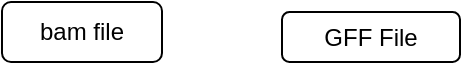 <mxfile version="17.4.6" type="github">
  <diagram id="9N8NZy3taT8siIMRnL9C" name="Page-1">
    <mxGraphModel dx="2062" dy="1167" grid="1" gridSize="10" guides="1" tooltips="1" connect="1" arrows="1" fold="1" page="1" pageScale="1" pageWidth="850" pageHeight="1100" math="0" shadow="0">
      <root>
        <mxCell id="0" />
        <mxCell id="1" parent="0" />
        <mxCell id="yjtFa_Ca9bOJQknrNQax-1" value="bam file" style="rounded=1;whiteSpace=wrap;html=1;" vertex="1" parent="1">
          <mxGeometry x="180" y="50" width="80" height="30" as="geometry" />
        </mxCell>
        <mxCell id="yjtFa_Ca9bOJQknrNQax-2" value="&lt;div&gt;GFF File&lt;/div&gt;" style="rounded=1;whiteSpace=wrap;html=1;" vertex="1" parent="1">
          <mxGeometry x="320" y="55" width="89" height="25" as="geometry" />
        </mxCell>
      </root>
    </mxGraphModel>
  </diagram>
</mxfile>
